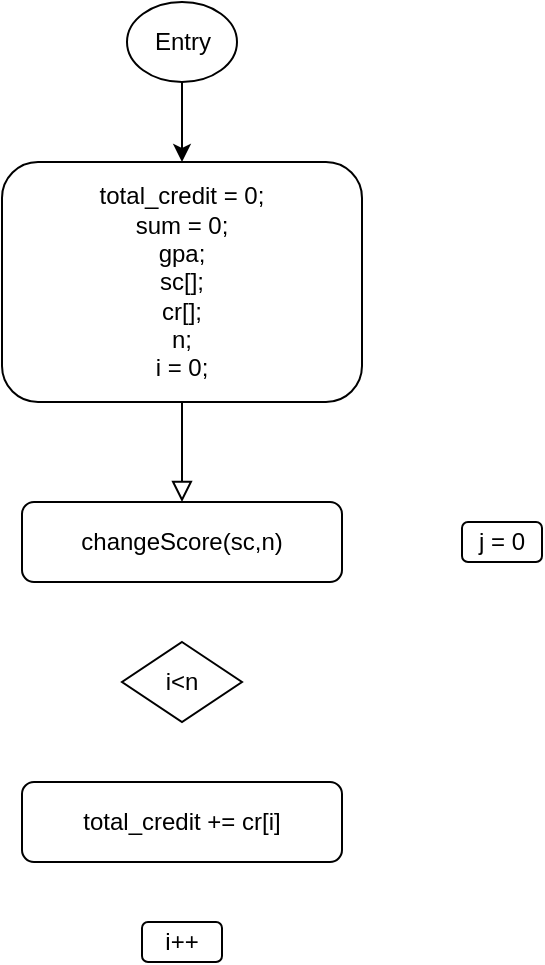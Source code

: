 <mxfile version="13.11.0" type="github">
  <diagram id="C5RBs43oDa-KdzZeNtuy" name="Page-1">
    <mxGraphModel dx="1038" dy="580" grid="1" gridSize="10" guides="1" tooltips="1" connect="1" arrows="1" fold="1" page="1" pageScale="1" pageWidth="827" pageHeight="1169" math="0" shadow="0">
      <root>
        <mxCell id="WIyWlLk6GJQsqaUBKTNV-0" />
        <mxCell id="WIyWlLk6GJQsqaUBKTNV-1" parent="WIyWlLk6GJQsqaUBKTNV-0" />
        <mxCell id="WIyWlLk6GJQsqaUBKTNV-2" value="" style="rounded=0;html=1;jettySize=auto;orthogonalLoop=1;fontSize=11;endArrow=block;endFill=0;endSize=8;strokeWidth=1;shadow=0;labelBackgroundColor=none;edgeStyle=orthogonalEdgeStyle;" parent="WIyWlLk6GJQsqaUBKTNV-1" source="WIyWlLk6GJQsqaUBKTNV-3" edge="1">
          <mxGeometry relative="1" as="geometry">
            <mxPoint x="220" y="250" as="targetPoint" />
          </mxGeometry>
        </mxCell>
        <mxCell id="WIyWlLk6GJQsqaUBKTNV-3" value="&lt;span&gt;total_credit = 0;&lt;/span&gt;&lt;br&gt;&lt;span&gt;sum = 0;&lt;br&gt;gpa;&lt;br&gt;sc[];&lt;br&gt;cr[];&lt;br&gt;n;&lt;br&gt;i = 0;&lt;br&gt;&lt;/span&gt;" style="rounded=1;whiteSpace=wrap;html=1;fontSize=12;glass=0;strokeWidth=1;shadow=0;" parent="WIyWlLk6GJQsqaUBKTNV-1" vertex="1">
          <mxGeometry x="130" y="80" width="180" height="120" as="geometry" />
        </mxCell>
        <mxCell id="lm12GyDYR7gyXh2Jwv_N-2" style="edgeStyle=orthogonalEdgeStyle;rounded=0;orthogonalLoop=1;jettySize=auto;html=1;exitX=0.5;exitY=1;exitDx=0;exitDy=0;" edge="1" parent="WIyWlLk6GJQsqaUBKTNV-1" source="lm12GyDYR7gyXh2Jwv_N-0" target="WIyWlLk6GJQsqaUBKTNV-3">
          <mxGeometry relative="1" as="geometry" />
        </mxCell>
        <mxCell id="lm12GyDYR7gyXh2Jwv_N-0" value="Entry" style="ellipse;whiteSpace=wrap;html=1;" vertex="1" parent="WIyWlLk6GJQsqaUBKTNV-1">
          <mxGeometry x="192.5" width="55" height="40" as="geometry" />
        </mxCell>
        <mxCell id="lm12GyDYR7gyXh2Jwv_N-7" value="changeScore(sc,n)" style="rounded=1;whiteSpace=wrap;html=1;" vertex="1" parent="WIyWlLk6GJQsqaUBKTNV-1">
          <mxGeometry x="140" y="250" width="160" height="40" as="geometry" />
        </mxCell>
        <mxCell id="lm12GyDYR7gyXh2Jwv_N-8" value="i&amp;lt;n" style="rhombus;whiteSpace=wrap;html=1;" vertex="1" parent="WIyWlLk6GJQsqaUBKTNV-1">
          <mxGeometry x="190" y="320" width="60" height="40" as="geometry" />
        </mxCell>
        <mxCell id="lm12GyDYR7gyXh2Jwv_N-9" value="total_credit += cr[i]" style="rounded=1;whiteSpace=wrap;html=1;" vertex="1" parent="WIyWlLk6GJQsqaUBKTNV-1">
          <mxGeometry x="140" y="390" width="160" height="40" as="geometry" />
        </mxCell>
        <mxCell id="lm12GyDYR7gyXh2Jwv_N-10" value="i++" style="rounded=1;whiteSpace=wrap;html=1;" vertex="1" parent="WIyWlLk6GJQsqaUBKTNV-1">
          <mxGeometry x="200" y="460" width="40" height="20" as="geometry" />
        </mxCell>
        <mxCell id="lm12GyDYR7gyXh2Jwv_N-11" value="j = 0" style="rounded=1;whiteSpace=wrap;html=1;" vertex="1" parent="WIyWlLk6GJQsqaUBKTNV-1">
          <mxGeometry x="360" y="260" width="40" height="20" as="geometry" />
        </mxCell>
      </root>
    </mxGraphModel>
  </diagram>
</mxfile>
